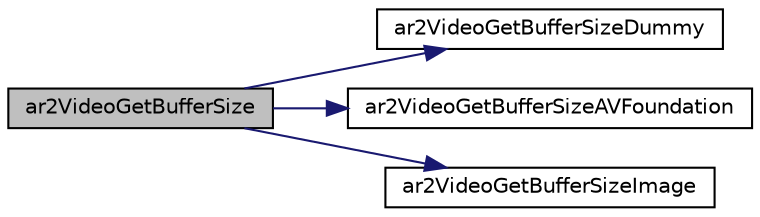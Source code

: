 digraph "ar2VideoGetBufferSize"
{
 // INTERACTIVE_SVG=YES
  edge [fontname="Helvetica",fontsize="10",labelfontname="Helvetica",labelfontsize="10"];
  node [fontname="Helvetica",fontsize="10",shape=record];
  rankdir="LR";
  Node1 [label="ar2VideoGetBufferSize",height=0.2,width=0.4,color="black", fillcolor="grey75", style="filled", fontcolor="black"];
  Node1 -> Node2 [color="midnightblue",fontsize="10",style="solid",fontname="Helvetica"];
  Node2 [label="ar2VideoGetBufferSizeDummy",height=0.2,width=0.4,color="black", fillcolor="white", style="filled",URL="$video_dummy_8h.html#afb9adecd6aab597bc8e24dd0a4e34f1e"];
  Node1 -> Node3 [color="midnightblue",fontsize="10",style="solid",fontname="Helvetica"];
  Node3 [label="ar2VideoGetBufferSizeAVFoundation",height=0.2,width=0.4,color="black", fillcolor="white", style="filled",URL="$video_a_v_foundation_8h.html#a3ab43f19930a9bf5a58fdeda6a374c96"];
  Node1 -> Node4 [color="midnightblue",fontsize="10",style="solid",fontname="Helvetica"];
  Node4 [label="ar2VideoGetBufferSizeImage",height=0.2,width=0.4,color="black", fillcolor="white", style="filled",URL="$video_image_8h.html#a50107957eca06f470b202ad0fec1c1c3"];
}
